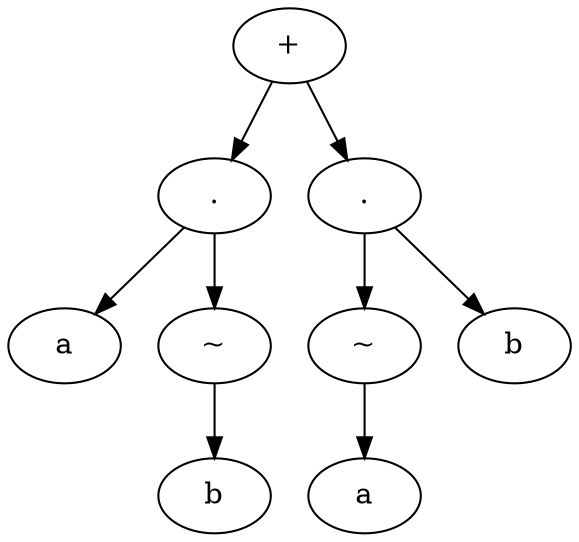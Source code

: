 digraph G {
	0 [label="+"];
	1 [label="."];
	2 [label="a"];
	1 -> 2;
	3 [label="~"];
	4 [label="b"];
	3 -> 4;
	1 -> 3;
	0 -> 1;
	5 [label="."];
	6 [label="~"];
	7 [label="a"];
	6 -> 7;
	5 -> 6;
	8 [label="b"];
	5 -> 8;
	0 -> 5;

}